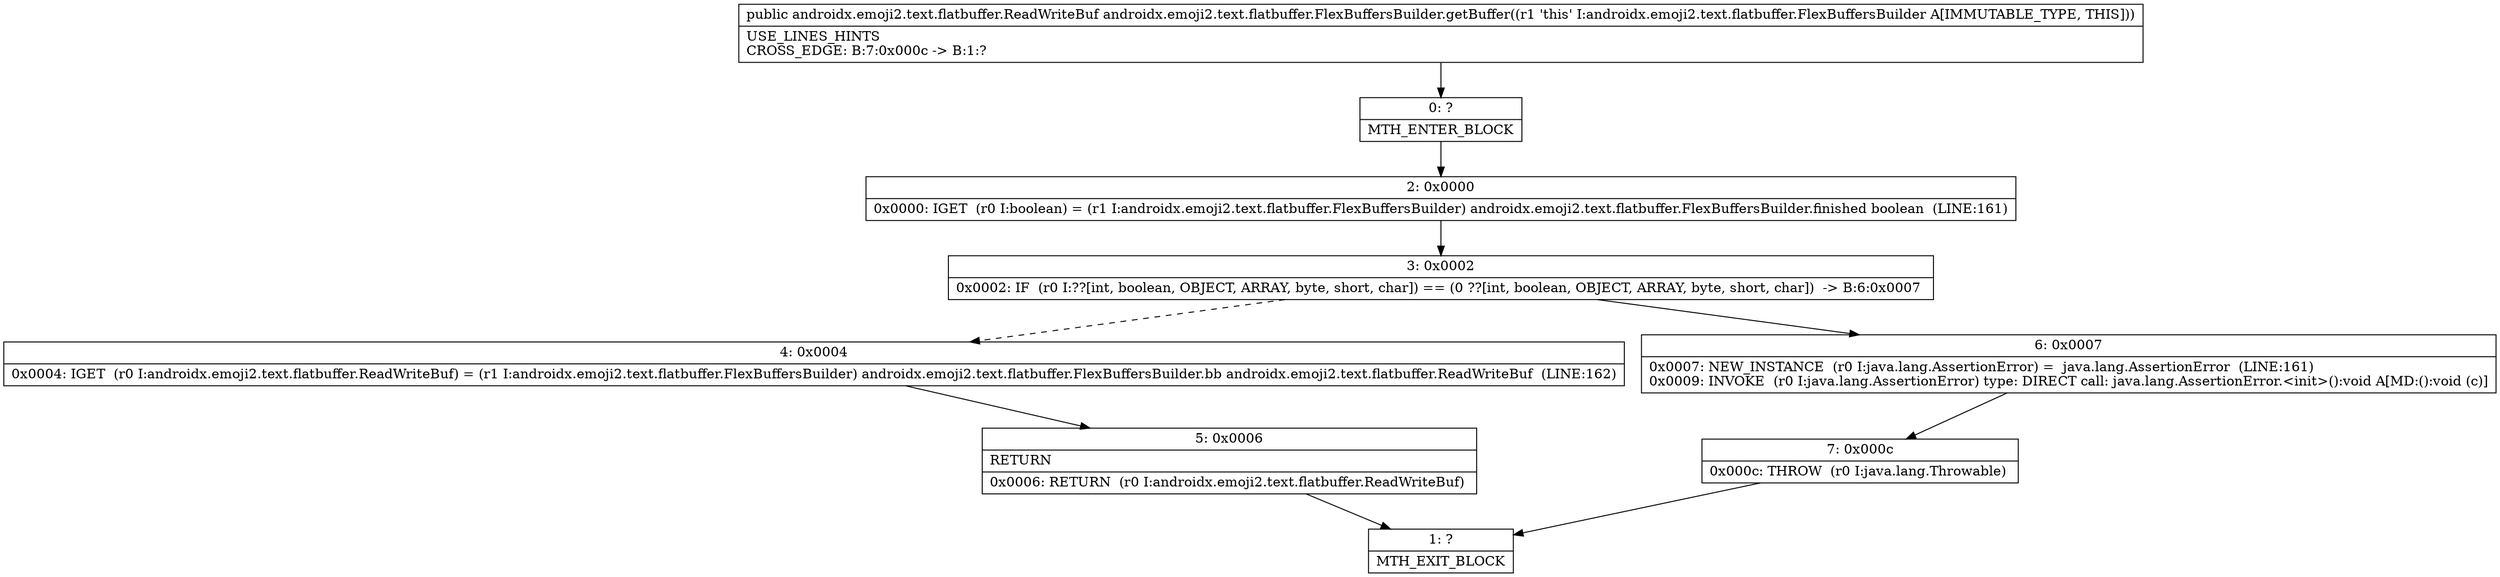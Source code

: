 digraph "CFG forandroidx.emoji2.text.flatbuffer.FlexBuffersBuilder.getBuffer()Landroidx\/emoji2\/text\/flatbuffer\/ReadWriteBuf;" {
Node_0 [shape=record,label="{0\:\ ?|MTH_ENTER_BLOCK\l}"];
Node_2 [shape=record,label="{2\:\ 0x0000|0x0000: IGET  (r0 I:boolean) = (r1 I:androidx.emoji2.text.flatbuffer.FlexBuffersBuilder) androidx.emoji2.text.flatbuffer.FlexBuffersBuilder.finished boolean  (LINE:161)\l}"];
Node_3 [shape=record,label="{3\:\ 0x0002|0x0002: IF  (r0 I:??[int, boolean, OBJECT, ARRAY, byte, short, char]) == (0 ??[int, boolean, OBJECT, ARRAY, byte, short, char])  \-\> B:6:0x0007 \l}"];
Node_4 [shape=record,label="{4\:\ 0x0004|0x0004: IGET  (r0 I:androidx.emoji2.text.flatbuffer.ReadWriteBuf) = (r1 I:androidx.emoji2.text.flatbuffer.FlexBuffersBuilder) androidx.emoji2.text.flatbuffer.FlexBuffersBuilder.bb androidx.emoji2.text.flatbuffer.ReadWriteBuf  (LINE:162)\l}"];
Node_5 [shape=record,label="{5\:\ 0x0006|RETURN\l|0x0006: RETURN  (r0 I:androidx.emoji2.text.flatbuffer.ReadWriteBuf) \l}"];
Node_1 [shape=record,label="{1\:\ ?|MTH_EXIT_BLOCK\l}"];
Node_6 [shape=record,label="{6\:\ 0x0007|0x0007: NEW_INSTANCE  (r0 I:java.lang.AssertionError) =  java.lang.AssertionError  (LINE:161)\l0x0009: INVOKE  (r0 I:java.lang.AssertionError) type: DIRECT call: java.lang.AssertionError.\<init\>():void A[MD:():void (c)]\l}"];
Node_7 [shape=record,label="{7\:\ 0x000c|0x000c: THROW  (r0 I:java.lang.Throwable) \l}"];
MethodNode[shape=record,label="{public androidx.emoji2.text.flatbuffer.ReadWriteBuf androidx.emoji2.text.flatbuffer.FlexBuffersBuilder.getBuffer((r1 'this' I:androidx.emoji2.text.flatbuffer.FlexBuffersBuilder A[IMMUTABLE_TYPE, THIS]))  | USE_LINES_HINTS\lCROSS_EDGE: B:7:0x000c \-\> B:1:?\l}"];
MethodNode -> Node_0;Node_0 -> Node_2;
Node_2 -> Node_3;
Node_3 -> Node_4[style=dashed];
Node_3 -> Node_6;
Node_4 -> Node_5;
Node_5 -> Node_1;
Node_6 -> Node_7;
Node_7 -> Node_1;
}

